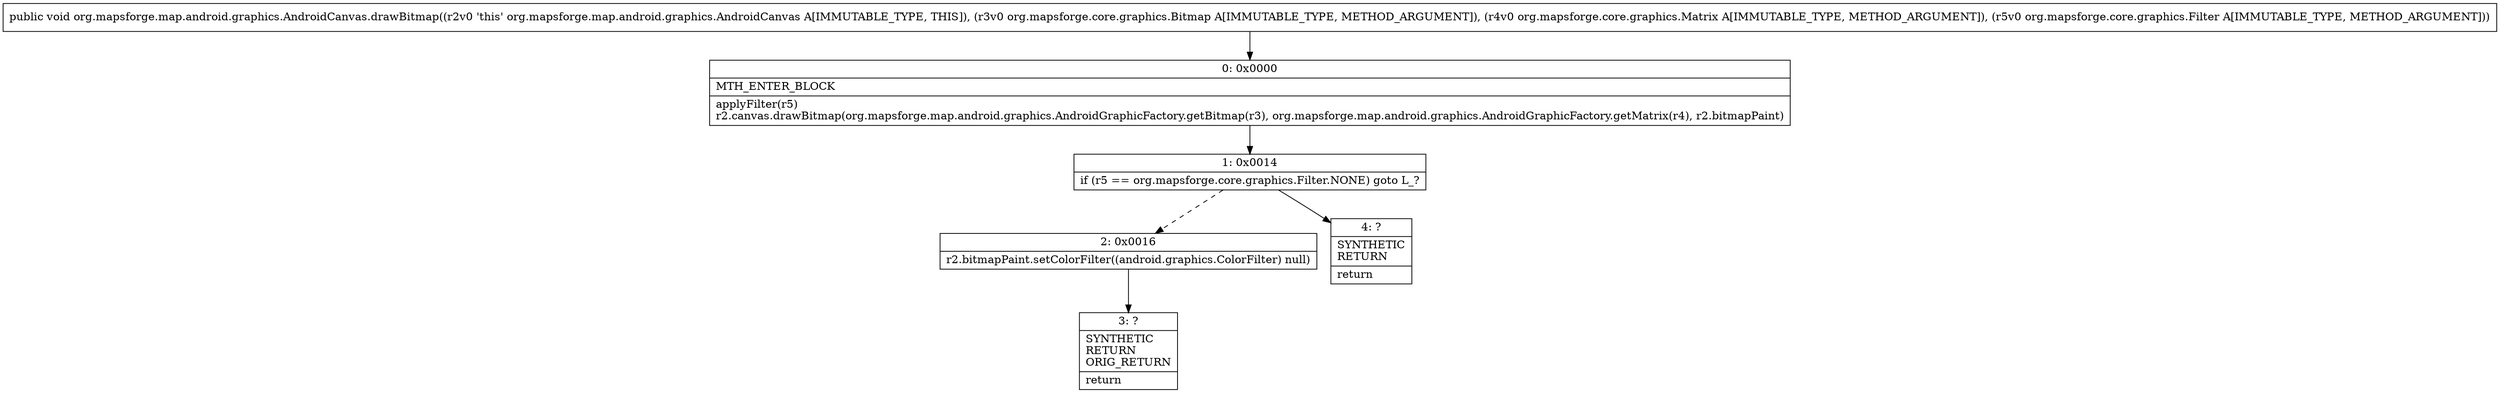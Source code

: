 digraph "CFG fororg.mapsforge.map.android.graphics.AndroidCanvas.drawBitmap(Lorg\/mapsforge\/core\/graphics\/Bitmap;Lorg\/mapsforge\/core\/graphics\/Matrix;Lorg\/mapsforge\/core\/graphics\/Filter;)V" {
Node_0 [shape=record,label="{0\:\ 0x0000|MTH_ENTER_BLOCK\l|applyFilter(r5)\lr2.canvas.drawBitmap(org.mapsforge.map.android.graphics.AndroidGraphicFactory.getBitmap(r3), org.mapsforge.map.android.graphics.AndroidGraphicFactory.getMatrix(r4), r2.bitmapPaint)\l}"];
Node_1 [shape=record,label="{1\:\ 0x0014|if (r5 == org.mapsforge.core.graphics.Filter.NONE) goto L_?\l}"];
Node_2 [shape=record,label="{2\:\ 0x0016|r2.bitmapPaint.setColorFilter((android.graphics.ColorFilter) null)\l}"];
Node_3 [shape=record,label="{3\:\ ?|SYNTHETIC\lRETURN\lORIG_RETURN\l|return\l}"];
Node_4 [shape=record,label="{4\:\ ?|SYNTHETIC\lRETURN\l|return\l}"];
MethodNode[shape=record,label="{public void org.mapsforge.map.android.graphics.AndroidCanvas.drawBitmap((r2v0 'this' org.mapsforge.map.android.graphics.AndroidCanvas A[IMMUTABLE_TYPE, THIS]), (r3v0 org.mapsforge.core.graphics.Bitmap A[IMMUTABLE_TYPE, METHOD_ARGUMENT]), (r4v0 org.mapsforge.core.graphics.Matrix A[IMMUTABLE_TYPE, METHOD_ARGUMENT]), (r5v0 org.mapsforge.core.graphics.Filter A[IMMUTABLE_TYPE, METHOD_ARGUMENT])) }"];
MethodNode -> Node_0;
Node_0 -> Node_1;
Node_1 -> Node_2[style=dashed];
Node_1 -> Node_4;
Node_2 -> Node_3;
}


